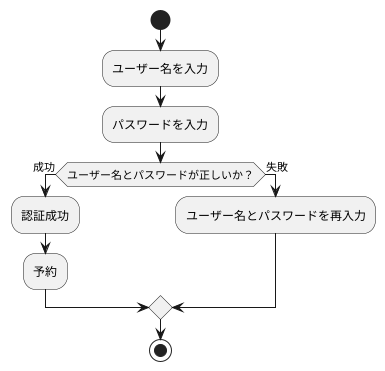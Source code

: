 @startuml ホテル予約
start
:ユーザー名を入力;
:パスワードを入力;
if (ユーザー名とパスワードが正しいか？) then (成功)
:認証成功;
:予約;
else (失敗)
:ユーザー名とパスワードを再入力;
endif
stop
@enduml
